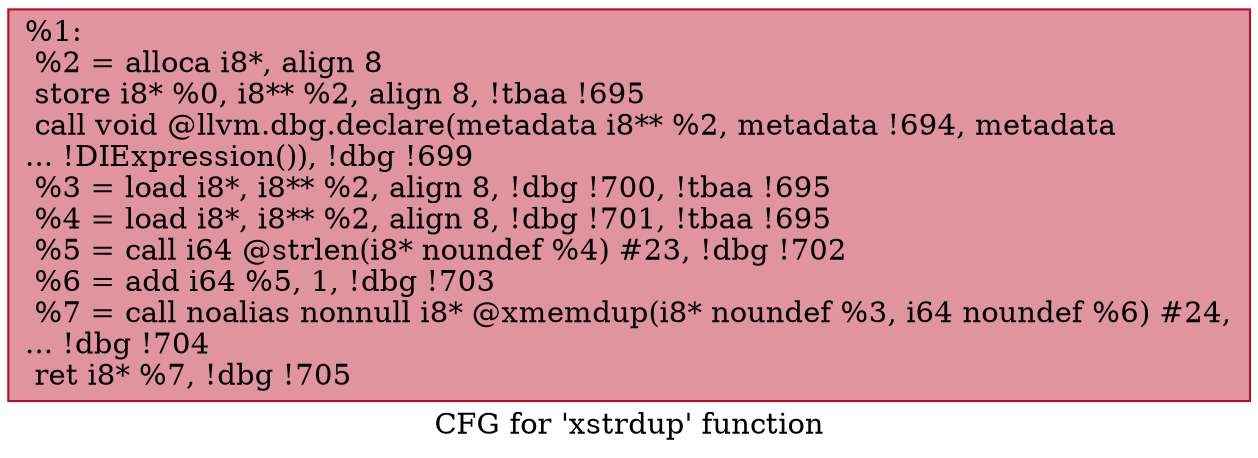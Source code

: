 digraph "CFG for 'xstrdup' function" {
	label="CFG for 'xstrdup' function";

	Node0x967ab0 [shape=record,color="#b70d28ff", style=filled, fillcolor="#b70d2870",label="{%1:\l  %2 = alloca i8*, align 8\l  store i8* %0, i8** %2, align 8, !tbaa !695\l  call void @llvm.dbg.declare(metadata i8** %2, metadata !694, metadata\l... !DIExpression()), !dbg !699\l  %3 = load i8*, i8** %2, align 8, !dbg !700, !tbaa !695\l  %4 = load i8*, i8** %2, align 8, !dbg !701, !tbaa !695\l  %5 = call i64 @strlen(i8* noundef %4) #23, !dbg !702\l  %6 = add i64 %5, 1, !dbg !703\l  %7 = call noalias nonnull i8* @xmemdup(i8* noundef %3, i64 noundef %6) #24,\l... !dbg !704\l  ret i8* %7, !dbg !705\l}"];
}
